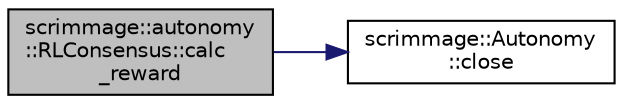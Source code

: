 digraph "scrimmage::autonomy::RLConsensus::calc_reward"
{
 // LATEX_PDF_SIZE
  edge [fontname="Helvetica",fontsize="10",labelfontname="Helvetica",labelfontsize="10"];
  node [fontname="Helvetica",fontsize="10",shape=record];
  rankdir="LR";
  Node1 [label="scrimmage::autonomy\l::RLConsensus::calc\l_reward",height=0.2,width=0.4,color="black", fillcolor="grey75", style="filled", fontcolor="black",tooltip=" "];
  Node1 -> Node2 [color="midnightblue",fontsize="10",style="solid",fontname="Helvetica"];
  Node2 [label="scrimmage::Autonomy\l::close",height=0.2,width=0.4,color="black", fillcolor="white", style="filled",URL="$classscrimmage_1_1Autonomy.html#adc537d11be587ca48f4eb37b1eb14b80",tooltip=" "];
}
